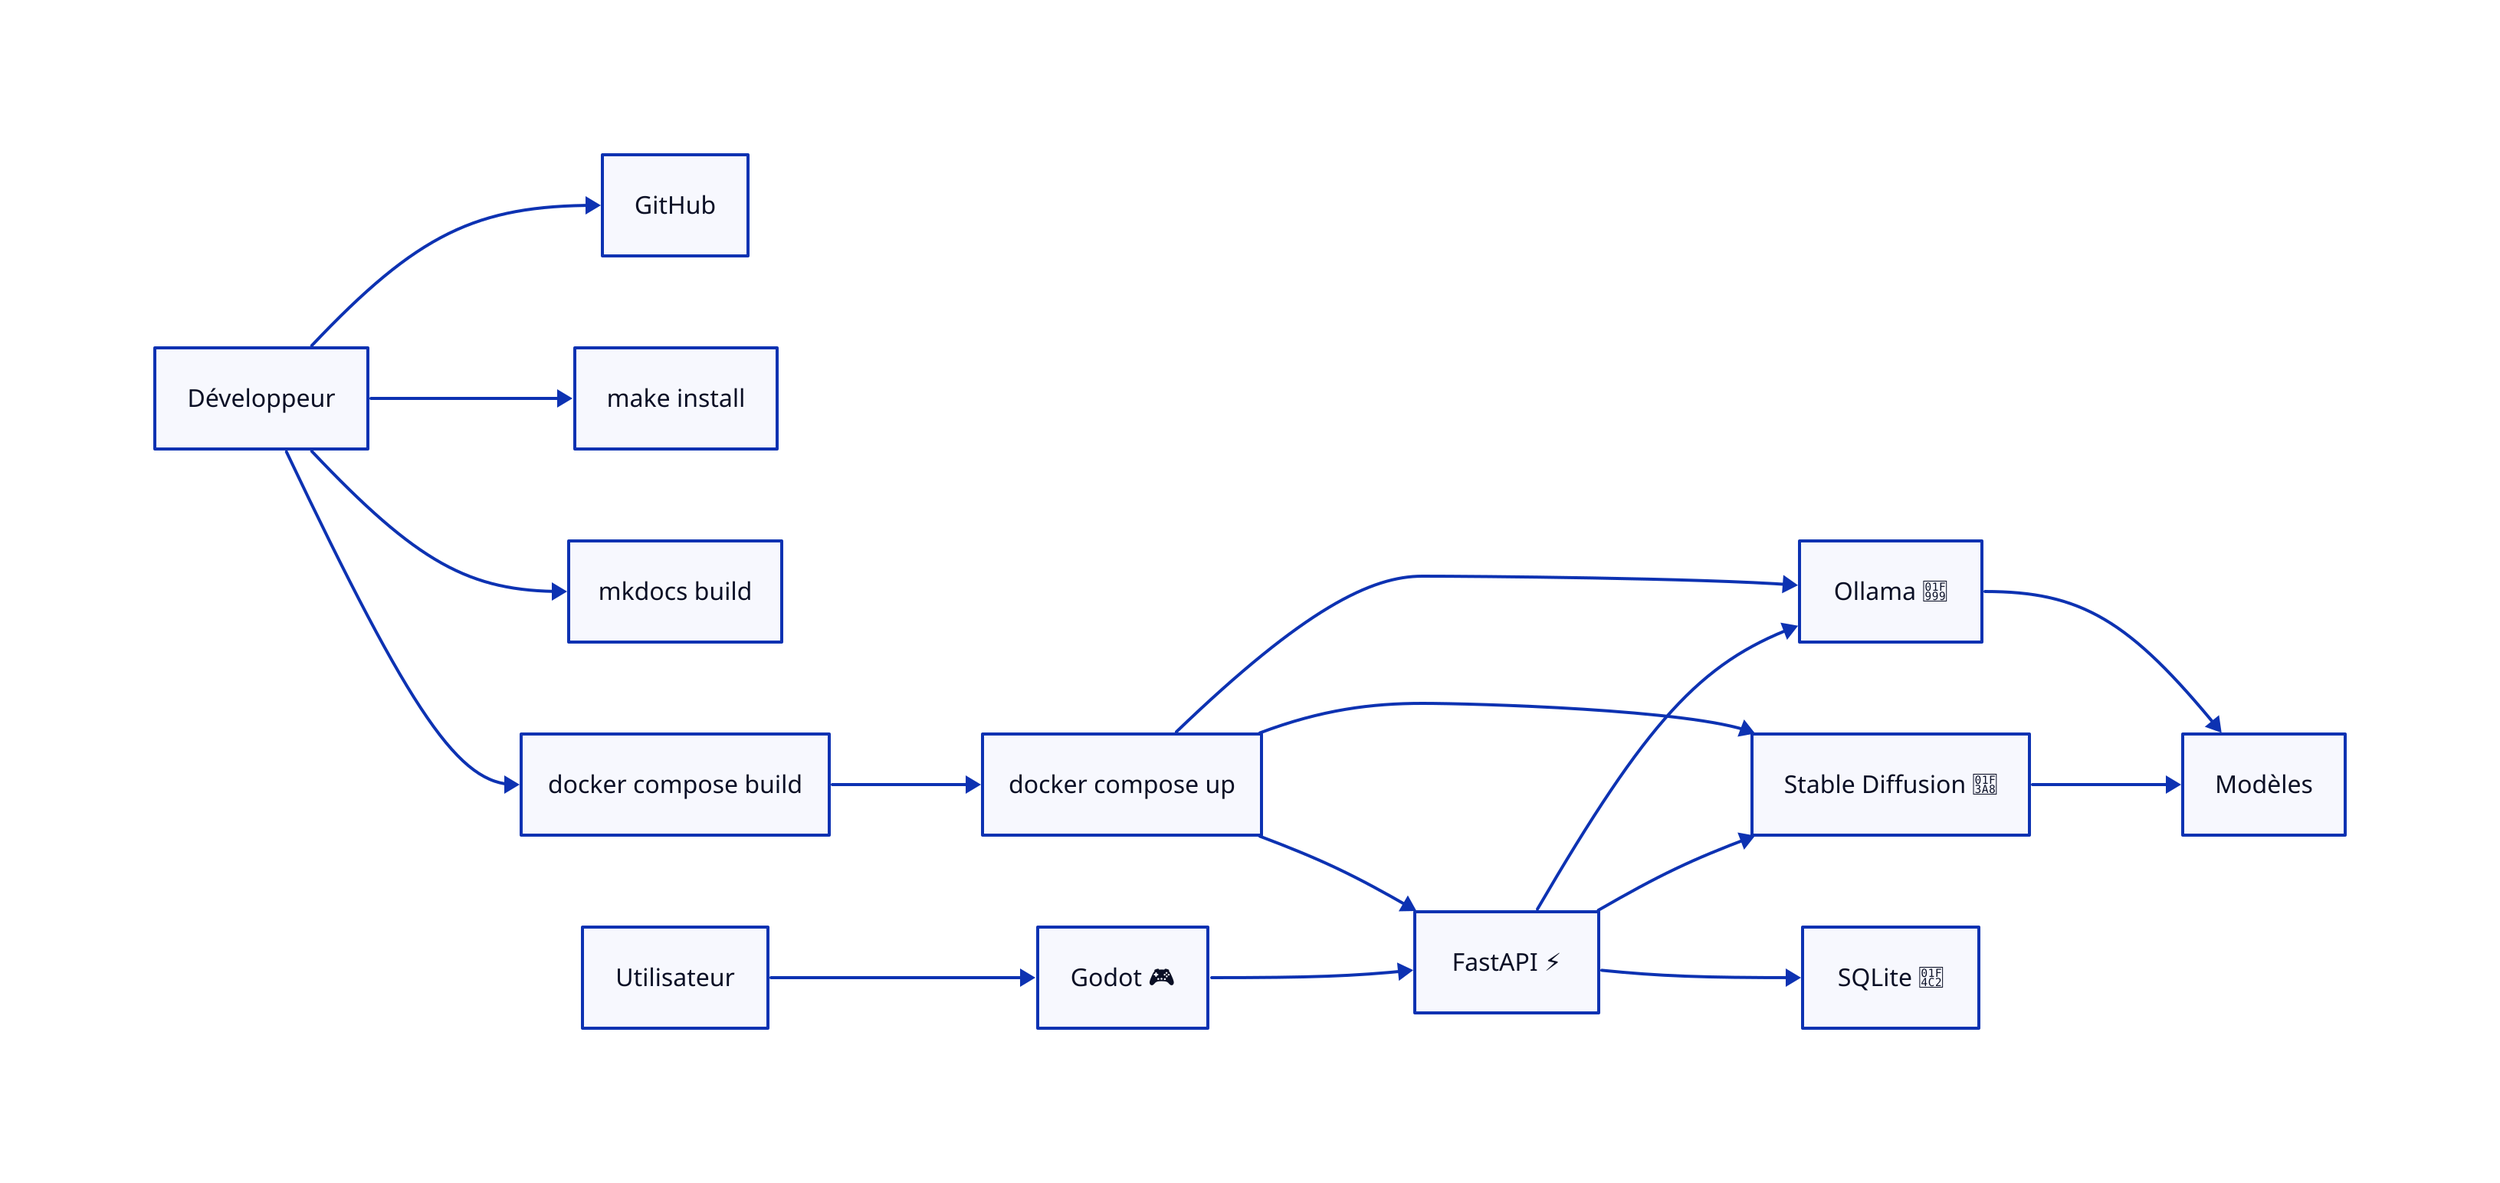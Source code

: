 direction: right
DEV: "Développeur"
REPO: "GitHub"
DEPS: "make install"
DOCS: "mkdocs build"
BUILD: "docker compose build"
UP: "docker compose up"
GODOT: "Godot 🎮"
FASTAPI: "FastAPI ⚡"
OLLAMA: "Ollama 🦙"
SD: "Stable Diffusion 🎨"
DB: "SQLite 📂"
USER: "Utilisateur"
MODEL: "Modèles"

DEV -> REPO
DEV -> DEPS
DEV -> DOCS
DEV -> BUILD
BUILD -> UP
UP -> FASTAPI
UP -> OLLAMA
UP -> SD
OLLAMA -> MODEL
SD -> MODEL
USER -> GODOT
GODOT -> FASTAPI
FASTAPI -> OLLAMA
FASTAPI -> SD
FASTAPI -> DB
